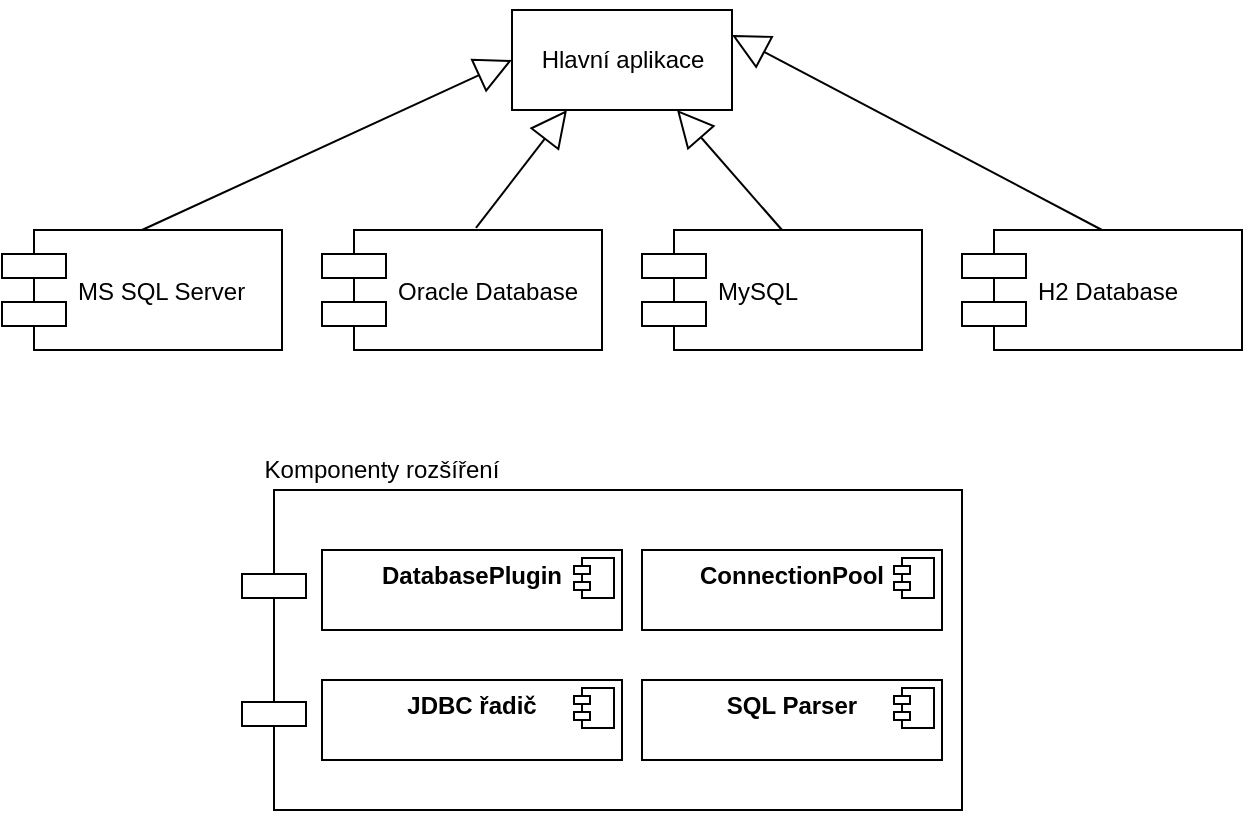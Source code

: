 <mxfile version="10.6.6" type="device"><diagram id="RSUx4mzzvGtNsy2LFC12" name="Page-1"><mxGraphModel dx="1394" dy="715" grid="1" gridSize="10" guides="1" tooltips="1" connect="1" arrows="1" fold="1" page="1" pageScale="1" pageWidth="827" pageHeight="1169" math="0" shadow="0"><root><mxCell id="0"/><mxCell id="1" parent="0"/><mxCell id="k5kOAQNBo3VdjGIBiloF-1" value="" style="shape=component;align=left;spacingLeft=36;" vertex="1" parent="1"><mxGeometry x="230" y="270" width="360" height="160" as="geometry"/></mxCell><mxCell id="k5kOAQNBo3VdjGIBiloF-2" value="&lt;p style=&quot;margin: 6px 0px 0px ; text-align: center&quot;&gt;&lt;b&gt;JDBC řadič&lt;/b&gt;&lt;/p&gt;" style="align=left;overflow=fill;html=1;" vertex="1" parent="1"><mxGeometry x="270" y="365" width="150" height="40" as="geometry"/></mxCell><mxCell id="k5kOAQNBo3VdjGIBiloF-3" value="" style="shape=component;jettyWidth=8;jettyHeight=4;" vertex="1" parent="k5kOAQNBo3VdjGIBiloF-2"><mxGeometry x="1" width="20" height="20" relative="1" as="geometry"><mxPoint x="-24" y="4" as="offset"/></mxGeometry></mxCell><mxCell id="k5kOAQNBo3VdjGIBiloF-4" value="&lt;p style=&quot;margin: 6px 0px 0px ; text-align: center&quot;&gt;&lt;b&gt;ConnectionPool&lt;/b&gt;&lt;/p&gt;" style="align=left;overflow=fill;html=1;" vertex="1" parent="1"><mxGeometry x="430" y="300" width="150" height="40" as="geometry"/></mxCell><mxCell id="k5kOAQNBo3VdjGIBiloF-5" value="" style="shape=component;jettyWidth=8;jettyHeight=4;" vertex="1" parent="k5kOAQNBo3VdjGIBiloF-4"><mxGeometry x="1" width="20" height="20" relative="1" as="geometry"><mxPoint x="-24" y="4" as="offset"/></mxGeometry></mxCell><mxCell id="k5kOAQNBo3VdjGIBiloF-6" value="&lt;p style=&quot;margin: 6px 0px 0px ; text-align: center&quot;&gt;&lt;b&gt;SQL Parser&lt;/b&gt;&lt;/p&gt;" style="align=left;overflow=fill;html=1;" vertex="1" parent="1"><mxGeometry x="430" y="365" width="150" height="40" as="geometry"/></mxCell><mxCell id="k5kOAQNBo3VdjGIBiloF-7" value="" style="shape=component;jettyWidth=8;jettyHeight=4;" vertex="1" parent="k5kOAQNBo3VdjGIBiloF-6"><mxGeometry x="1" width="20" height="20" relative="1" as="geometry"><mxPoint x="-24" y="4" as="offset"/></mxGeometry></mxCell><mxCell id="k5kOAQNBo3VdjGIBiloF-8" value="&lt;p style=&quot;margin: 6px 0px 0px ; text-align: center&quot;&gt;&lt;b&gt;DatabasePlugin&lt;/b&gt;&lt;/p&gt;" style="align=left;overflow=fill;html=1;" vertex="1" parent="1"><mxGeometry x="270" y="300" width="150" height="40" as="geometry"/></mxCell><mxCell id="k5kOAQNBo3VdjGIBiloF-9" value="" style="shape=component;jettyWidth=8;jettyHeight=4;" vertex="1" parent="k5kOAQNBo3VdjGIBiloF-8"><mxGeometry x="1" width="20" height="20" relative="1" as="geometry"><mxPoint x="-24" y="4" as="offset"/></mxGeometry></mxCell><mxCell id="k5kOAQNBo3VdjGIBiloF-10" value="Komponenty rozšíření" style="text;html=1;strokeColor=none;fillColor=none;align=center;verticalAlign=middle;whiteSpace=wrap;rounded=0;" vertex="1" parent="1"><mxGeometry x="200" y="250" width="200" height="20" as="geometry"/></mxCell><mxCell id="k5kOAQNBo3VdjGIBiloF-11" value="MS SQL Server" style="shape=component;align=left;spacingLeft=36;" vertex="1" parent="1"><mxGeometry x="110" y="140" width="140" height="60" as="geometry"/></mxCell><mxCell id="k5kOAQNBo3VdjGIBiloF-12" value="MySQL" style="shape=component;align=left;spacingLeft=36;" vertex="1" parent="1"><mxGeometry x="430" y="140" width="140" height="60" as="geometry"/></mxCell><mxCell id="k5kOAQNBo3VdjGIBiloF-13" value="H2 Database" style="shape=component;align=left;spacingLeft=36;" vertex="1" parent="1"><mxGeometry x="590" y="140" width="140" height="60" as="geometry"/></mxCell><mxCell id="k5kOAQNBo3VdjGIBiloF-14" value="Oracle Database" style="shape=component;align=left;spacingLeft=36;" vertex="1" parent="1"><mxGeometry x="270" y="140" width="140" height="60" as="geometry"/></mxCell><mxCell id="k5kOAQNBo3VdjGIBiloF-15" value="Hlavní aplikace" style="html=1;" vertex="1" parent="1"><mxGeometry x="365" y="30" width="110" height="50" as="geometry"/></mxCell><mxCell id="k5kOAQNBo3VdjGIBiloF-23" value="" style="endArrow=block;endSize=16;endFill=0;html=1;exitX=0.5;exitY=0;exitDx=0;exitDy=0;entryX=0;entryY=0.5;entryDx=0;entryDy=0;" edge="1" parent="1" source="k5kOAQNBo3VdjGIBiloF-11" target="k5kOAQNBo3VdjGIBiloF-15"><mxGeometry x="-1" y="-342" width="160" relative="1" as="geometry"><mxPoint x="110" y="450" as="sourcePoint"/><mxPoint x="360" y="50" as="targetPoint"/><mxPoint x="-243" y="24" as="offset"/></mxGeometry></mxCell><mxCell id="k5kOAQNBo3VdjGIBiloF-26" value="" style="endArrow=block;endSize=16;endFill=0;html=1;exitX=0.55;exitY=-0.017;exitDx=0;exitDy=0;entryX=0.25;entryY=1;entryDx=0;entryDy=0;exitPerimeter=0;" edge="1" parent="1" source="k5kOAQNBo3VdjGIBiloF-14" target="k5kOAQNBo3VdjGIBiloF-15"><mxGeometry x="-1" y="-381" width="160" relative="1" as="geometry"><mxPoint x="190" y="150" as="sourcePoint"/><mxPoint x="375" y="65" as="targetPoint"/><mxPoint x="-317" y="147" as="offset"/></mxGeometry></mxCell><mxCell id="k5kOAQNBo3VdjGIBiloF-27" value="" style="endArrow=block;endSize=16;endFill=0;html=1;exitX=0.5;exitY=0;exitDx=0;exitDy=0;entryX=0.75;entryY=1;entryDx=0;entryDy=0;" edge="1" parent="1" source="k5kOAQNBo3VdjGIBiloF-12" target="k5kOAQNBo3VdjGIBiloF-15"><mxGeometry x="-1" y="-342" width="160" relative="1" as="geometry"><mxPoint x="200" y="160" as="sourcePoint"/><mxPoint x="385" y="75" as="targetPoint"/><mxPoint x="-243" y="24" as="offset"/></mxGeometry></mxCell><mxCell id="k5kOAQNBo3VdjGIBiloF-28" value="" style="endArrow=block;endSize=16;endFill=0;html=1;exitX=0.5;exitY=0;exitDx=0;exitDy=0;entryX=1;entryY=0.25;entryDx=0;entryDy=0;" edge="1" parent="1" source="k5kOAQNBo3VdjGIBiloF-13" target="k5kOAQNBo3VdjGIBiloF-15"><mxGeometry x="-1" y="-342" width="160" relative="1" as="geometry"><mxPoint x="210" y="170" as="sourcePoint"/><mxPoint x="395" y="85" as="targetPoint"/><mxPoint x="-243" y="24" as="offset"/></mxGeometry></mxCell></root></mxGraphModel></diagram></mxfile>